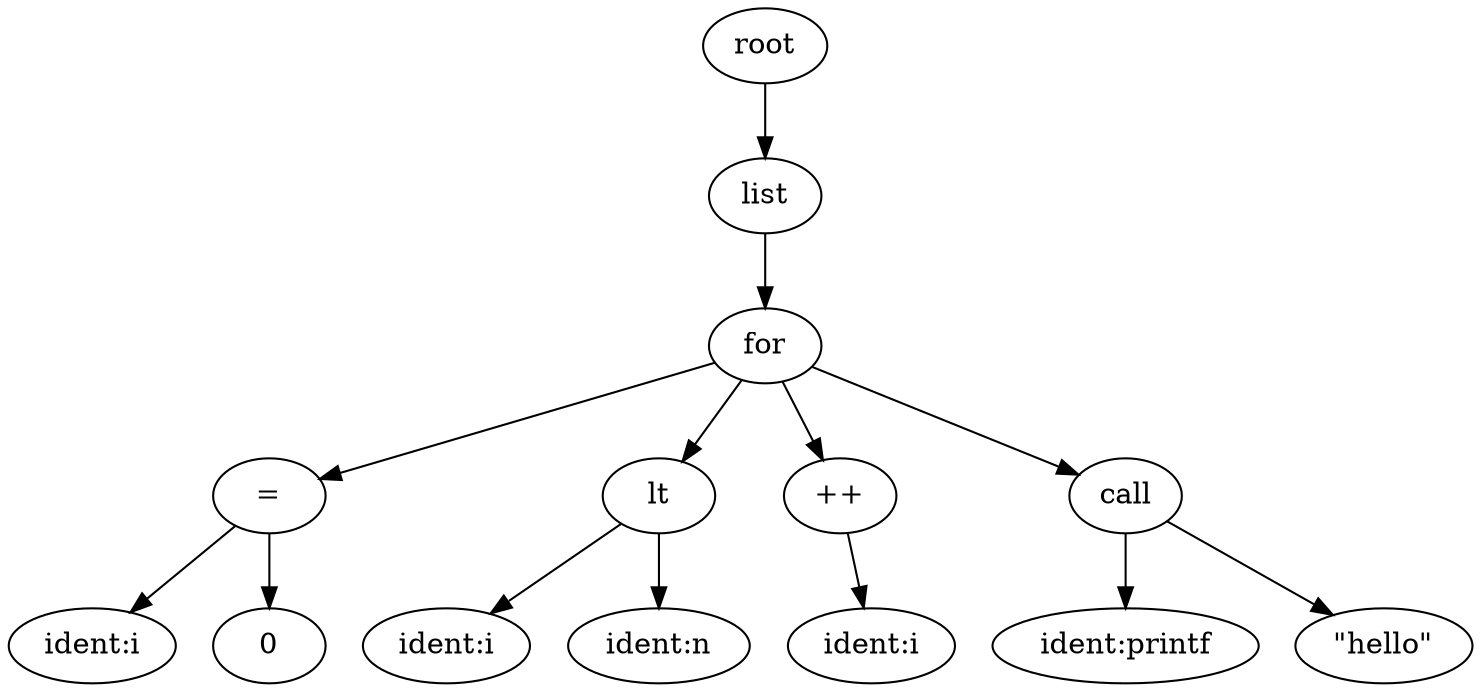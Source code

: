 digraph G {
	p0[label=root]
	p1[label=<list>]
	p0->p1
	p2[label=<for>]
	p1->p2
	p3[label=<=>]
	p2->p3
	p4[label=<lt>]
	p2->p4
	p5[label=<++>]
	p2->p5
	p6[label=<call>]
	p2->p6
	p7[label=<ident:i>]
	p3->p7
	p8[label=<0>]
	p3->p8
	p9[label=<ident:i>]
	p4->p9
	p10[label=<ident:n>]
	p4->p10
	p11[label=<ident:i>]
	p5->p11
	p12[label=<ident:printf>]
	p6->p12
	p13[label=<"hello
">]
	p6->p13
}
